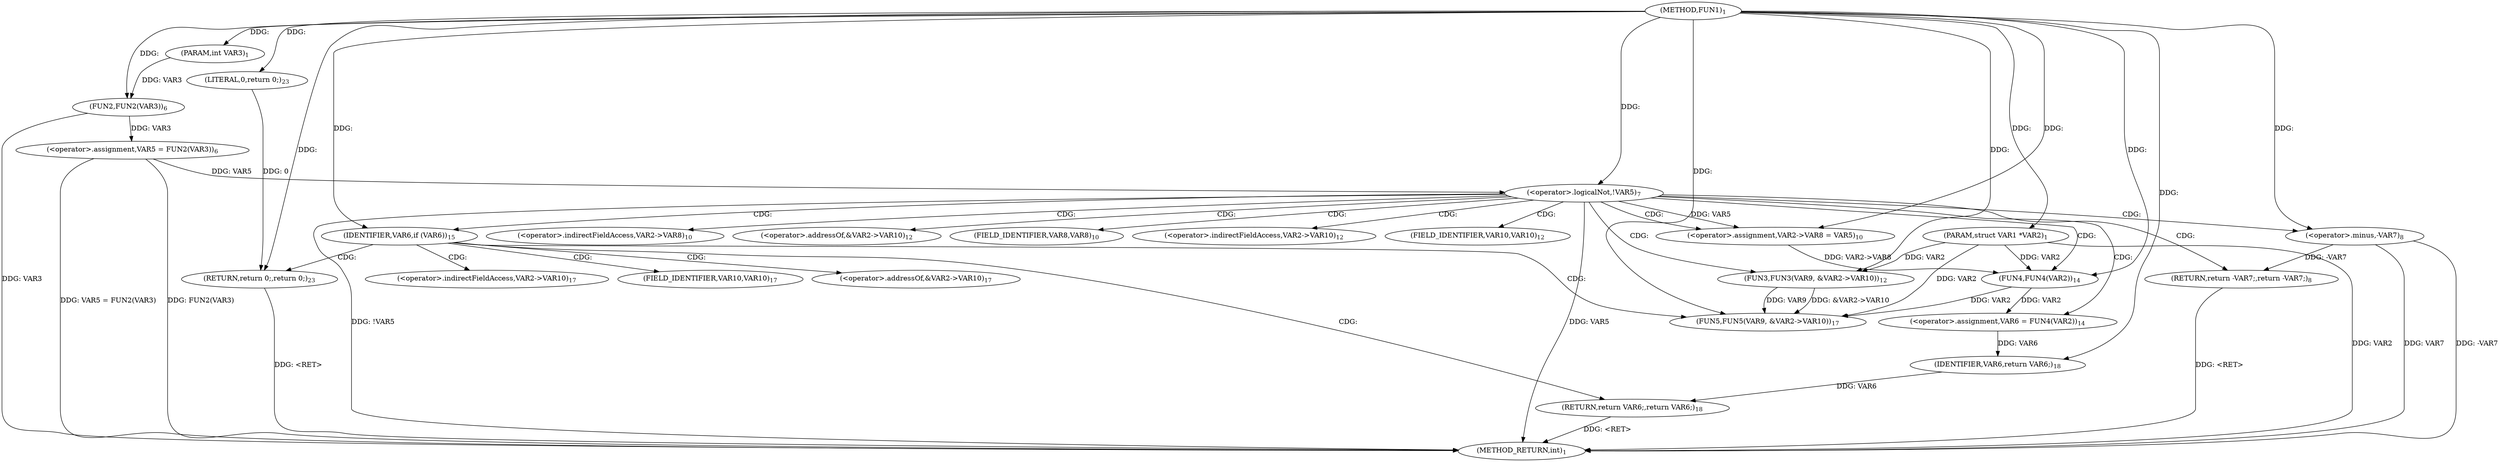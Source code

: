 digraph "FUN1" {  
"8" [label = <(METHOD,FUN1)<SUB>1</SUB>> ]
"53" [label = <(METHOD_RETURN,int)<SUB>1</SUB>> ]
"9" [label = <(PARAM,struct VAR1 *VAR2)<SUB>1</SUB>> ]
"10" [label = <(PARAM,int VAR3)<SUB>1</SUB>> ]
"14" [label = <(&lt;operator&gt;.assignment,VAR5 = FUN2(VAR3))<SUB>6</SUB>> ]
"25" [label = <(&lt;operator&gt;.assignment,VAR2-&gt;VAR8 = VAR5)<SUB>10</SUB>> ]
"30" [label = <(FUN3,FUN3(VAR9, &amp;VAR2-&gt;VAR10))<SUB>12</SUB>> ]
"36" [label = <(&lt;operator&gt;.assignment,VAR6 = FUN4(VAR2))<SUB>14</SUB>> ]
"51" [label = <(RETURN,return 0;,return 0;)<SUB>23</SUB>> ]
"19" [label = <(&lt;operator&gt;.logicalNot,!VAR5)<SUB>7</SUB>> ]
"41" [label = <(IDENTIFIER,VAR6,if (VAR6))<SUB>15</SUB>> ]
"52" [label = <(LITERAL,0,return 0;)<SUB>23</SUB>> ]
"16" [label = <(FUN2,FUN2(VAR3))<SUB>6</SUB>> ]
"22" [label = <(RETURN,return -VAR7;,return -VAR7;)<SUB>8</SUB>> ]
"38" [label = <(FUN4,FUN4(VAR2))<SUB>14</SUB>> ]
"43" [label = <(FUN5,FUN5(VAR9, &amp;VAR2-&gt;VAR10))<SUB>17</SUB>> ]
"49" [label = <(RETURN,return VAR6;,return VAR6;)<SUB>18</SUB>> ]
"23" [label = <(&lt;operator&gt;.minus,-VAR7)<SUB>8</SUB>> ]
"50" [label = <(IDENTIFIER,VAR6,return VAR6;)<SUB>18</SUB>> ]
"26" [label = <(&lt;operator&gt;.indirectFieldAccess,VAR2-&gt;VAR8)<SUB>10</SUB>> ]
"32" [label = <(&lt;operator&gt;.addressOf,&amp;VAR2-&gt;VAR10)<SUB>12</SUB>> ]
"28" [label = <(FIELD_IDENTIFIER,VAR8,VAR8)<SUB>10</SUB>> ]
"33" [label = <(&lt;operator&gt;.indirectFieldAccess,VAR2-&gt;VAR10)<SUB>12</SUB>> ]
"35" [label = <(FIELD_IDENTIFIER,VAR10,VAR10)<SUB>12</SUB>> ]
"45" [label = <(&lt;operator&gt;.addressOf,&amp;VAR2-&gt;VAR10)<SUB>17</SUB>> ]
"46" [label = <(&lt;operator&gt;.indirectFieldAccess,VAR2-&gt;VAR10)<SUB>17</SUB>> ]
"48" [label = <(FIELD_IDENTIFIER,VAR10,VAR10)<SUB>17</SUB>> ]
  "22" -> "53"  [ label = "DDG: &lt;RET&gt;"] 
  "49" -> "53"  [ label = "DDG: &lt;RET&gt;"] 
  "51" -> "53"  [ label = "DDG: &lt;RET&gt;"] 
  "9" -> "53"  [ label = "DDG: VAR2"] 
  "16" -> "53"  [ label = "DDG: VAR3"] 
  "14" -> "53"  [ label = "DDG: FUN2(VAR3)"] 
  "14" -> "53"  [ label = "DDG: VAR5 = FUN2(VAR3)"] 
  "19" -> "53"  [ label = "DDG: VAR5"] 
  "19" -> "53"  [ label = "DDG: !VAR5"] 
  "23" -> "53"  [ label = "DDG: VAR7"] 
  "23" -> "53"  [ label = "DDG: -VAR7"] 
  "8" -> "9"  [ label = "DDG: "] 
  "8" -> "10"  [ label = "DDG: "] 
  "16" -> "14"  [ label = "DDG: VAR3"] 
  "19" -> "25"  [ label = "DDG: VAR5"] 
  "8" -> "25"  [ label = "DDG: "] 
  "38" -> "36"  [ label = "DDG: VAR2"] 
  "52" -> "51"  [ label = "DDG: 0"] 
  "8" -> "51"  [ label = "DDG: "] 
  "8" -> "30"  [ label = "DDG: "] 
  "9" -> "30"  [ label = "DDG: VAR2"] 
  "8" -> "41"  [ label = "DDG: "] 
  "8" -> "52"  [ label = "DDG: "] 
  "10" -> "16"  [ label = "DDG: VAR3"] 
  "8" -> "16"  [ label = "DDG: "] 
  "14" -> "19"  [ label = "DDG: VAR5"] 
  "8" -> "19"  [ label = "DDG: "] 
  "23" -> "22"  [ label = "DDG: -VAR7"] 
  "9" -> "38"  [ label = "DDG: VAR2"] 
  "25" -> "38"  [ label = "DDG: VAR2-&gt;VAR8"] 
  "8" -> "38"  [ label = "DDG: "] 
  "50" -> "49"  [ label = "DDG: VAR6"] 
  "30" -> "43"  [ label = "DDG: VAR9"] 
  "8" -> "43"  [ label = "DDG: "] 
  "30" -> "43"  [ label = "DDG: &amp;VAR2-&gt;VAR10"] 
  "9" -> "43"  [ label = "DDG: VAR2"] 
  "38" -> "43"  [ label = "DDG: VAR2"] 
  "36" -> "50"  [ label = "DDG: VAR6"] 
  "8" -> "50"  [ label = "DDG: "] 
  "8" -> "23"  [ label = "DDG: "] 
  "19" -> "30"  [ label = "CDG: "] 
  "19" -> "32"  [ label = "CDG: "] 
  "19" -> "33"  [ label = "CDG: "] 
  "19" -> "26"  [ label = "CDG: "] 
  "19" -> "23"  [ label = "CDG: "] 
  "19" -> "28"  [ label = "CDG: "] 
  "19" -> "36"  [ label = "CDG: "] 
  "19" -> "38"  [ label = "CDG: "] 
  "19" -> "25"  [ label = "CDG: "] 
  "19" -> "22"  [ label = "CDG: "] 
  "19" -> "41"  [ label = "CDG: "] 
  "19" -> "35"  [ label = "CDG: "] 
  "41" -> "48"  [ label = "CDG: "] 
  "41" -> "49"  [ label = "CDG: "] 
  "41" -> "51"  [ label = "CDG: "] 
  "41" -> "46"  [ label = "CDG: "] 
  "41" -> "45"  [ label = "CDG: "] 
  "41" -> "43"  [ label = "CDG: "] 
}
